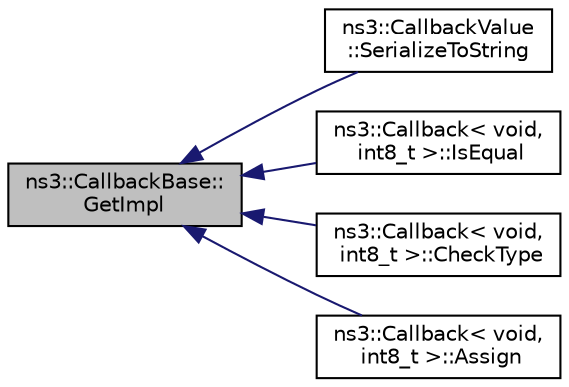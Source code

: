 digraph "ns3::CallbackBase::GetImpl"
{
  edge [fontname="Helvetica",fontsize="10",labelfontname="Helvetica",labelfontsize="10"];
  node [fontname="Helvetica",fontsize="10",shape=record];
  rankdir="LR";
  Node1 [label="ns3::CallbackBase::\lGetImpl",height=0.2,width=0.4,color="black", fillcolor="grey75", style="filled", fontcolor="black"];
  Node1 -> Node2 [dir="back",color="midnightblue",fontsize="10",style="solid"];
  Node2 [label="ns3::CallbackValue\l::SerializeToString",height=0.2,width=0.4,color="black", fillcolor="white", style="filled",URL="$dd/d81/classns3_1_1CallbackValue.html#a516e948ae9c0850a5c3319a497b06170"];
  Node1 -> Node3 [dir="back",color="midnightblue",fontsize="10",style="solid"];
  Node3 [label="ns3::Callback\< void,\l int8_t \>::IsEqual",height=0.2,width=0.4,color="black", fillcolor="white", style="filled",URL="$d1/d48/classns3_1_1Callback.html#aed43f034f270065d2c64e5d46786efe5"];
  Node1 -> Node4 [dir="back",color="midnightblue",fontsize="10",style="solid"];
  Node4 [label="ns3::Callback\< void,\l int8_t \>::CheckType",height=0.2,width=0.4,color="black", fillcolor="white", style="filled",URL="$d1/d48/classns3_1_1Callback.html#a869178e55490b3c2bf1f6386d7d3f33f"];
  Node1 -> Node5 [dir="back",color="midnightblue",fontsize="10",style="solid"];
  Node5 [label="ns3::Callback\< void,\l int8_t \>::Assign",height=0.2,width=0.4,color="black", fillcolor="white", style="filled",URL="$d1/d48/classns3_1_1Callback.html#a246f8949a1392269d4c1a85c24b85f97"];
}
